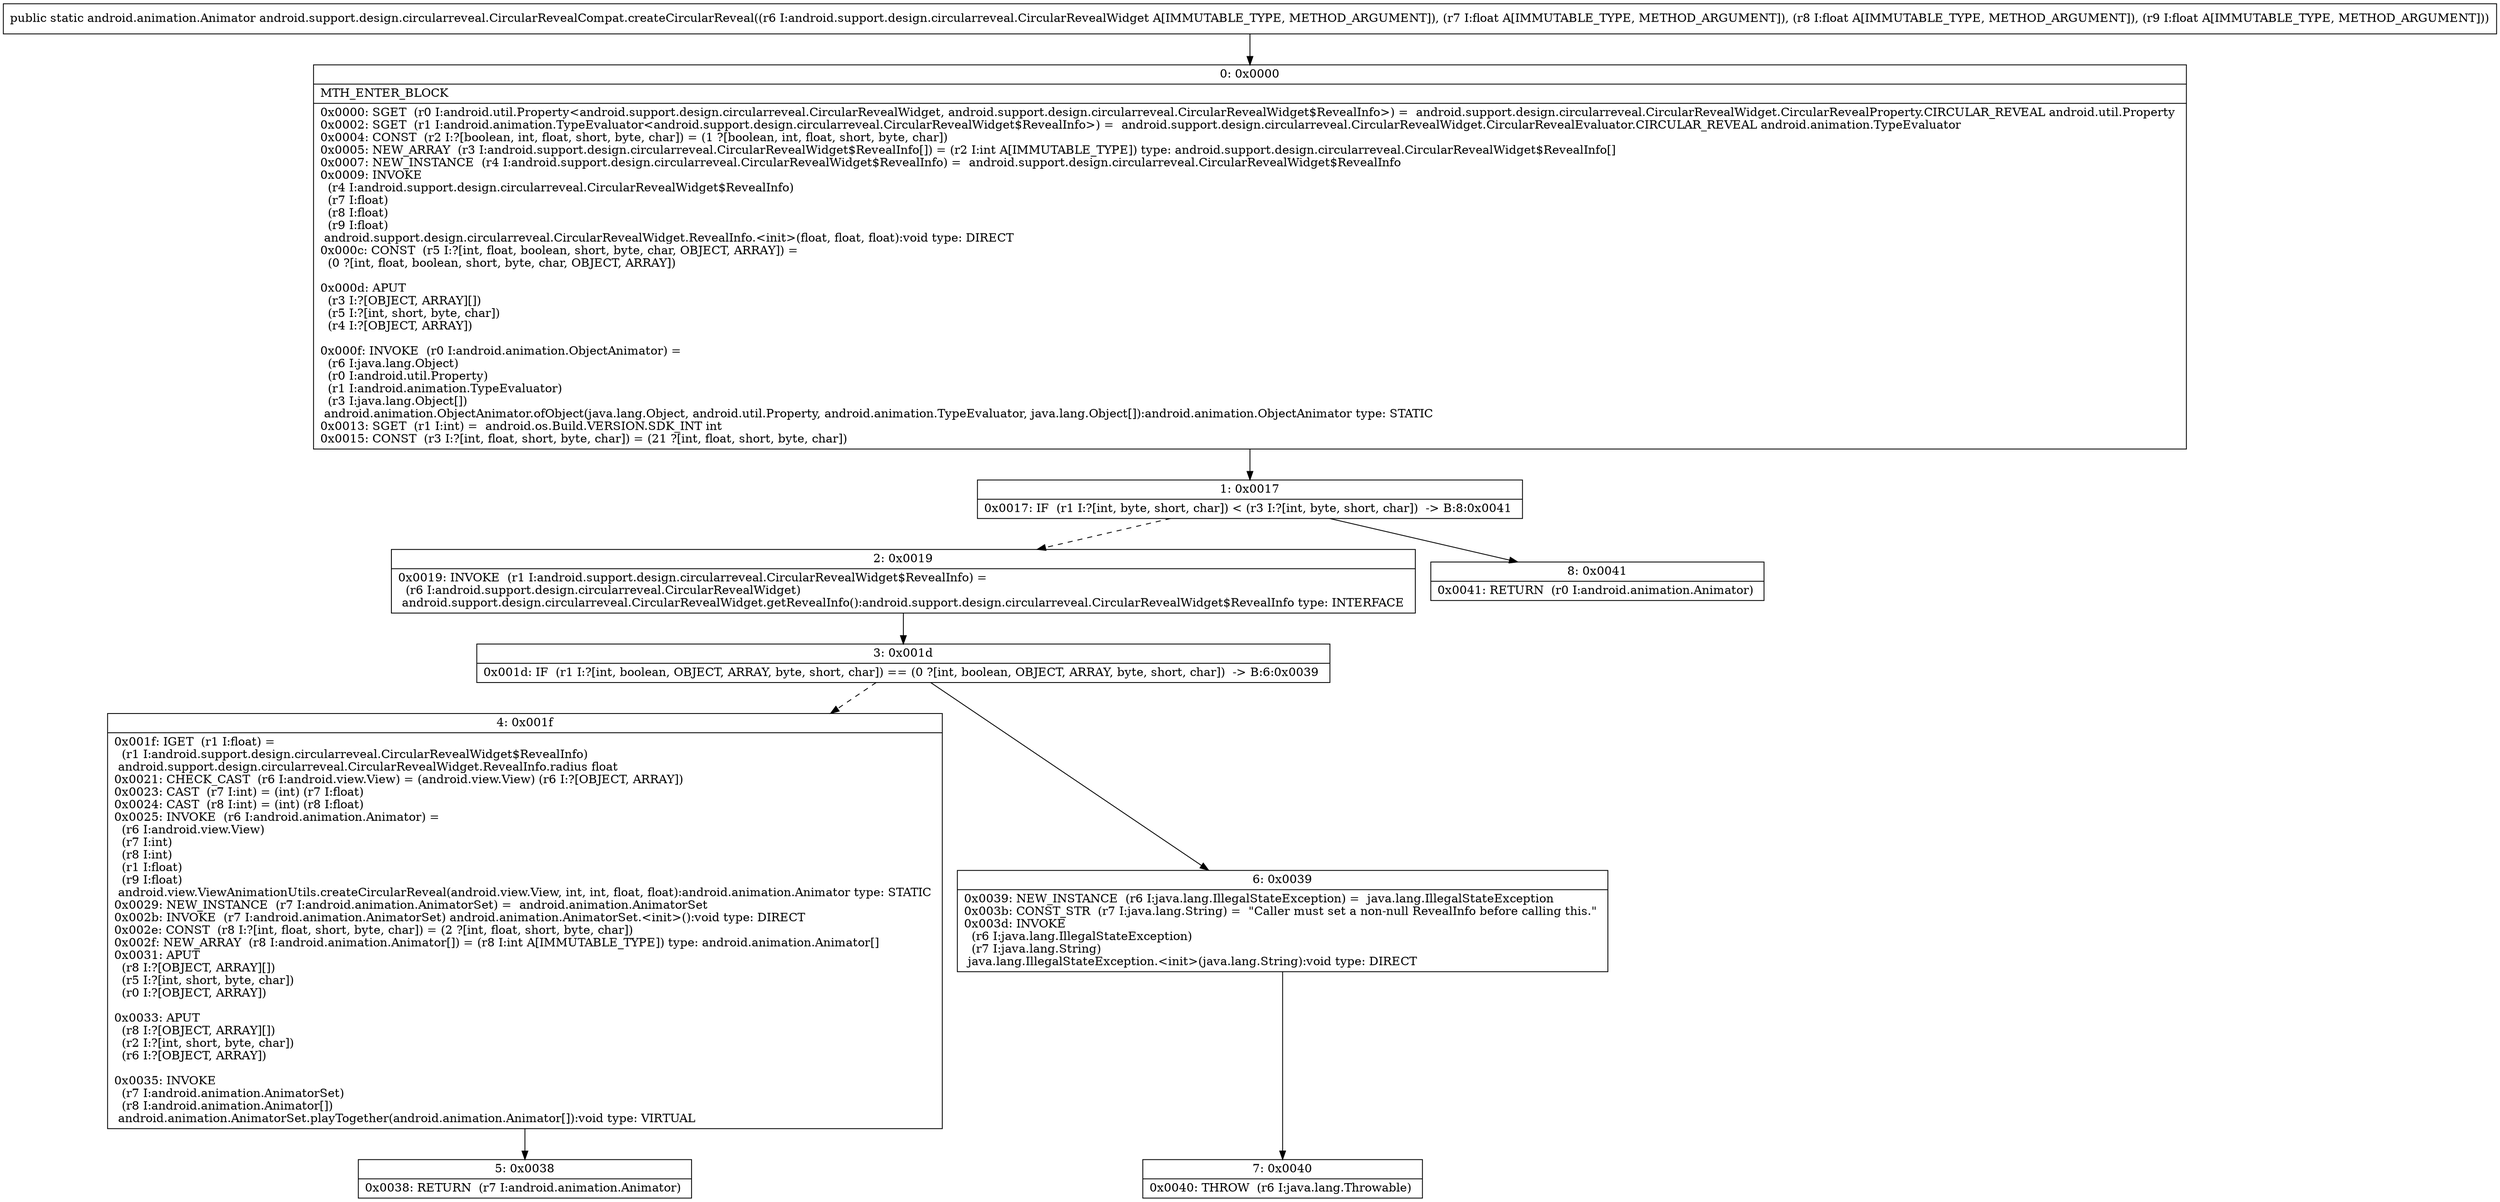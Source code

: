 digraph "CFG forandroid.support.design.circularreveal.CircularRevealCompat.createCircularReveal(Landroid\/support\/design\/circularreveal\/CircularRevealWidget;FFF)Landroid\/animation\/Animator;" {
Node_0 [shape=record,label="{0\:\ 0x0000|MTH_ENTER_BLOCK\l|0x0000: SGET  (r0 I:android.util.Property\<android.support.design.circularreveal.CircularRevealWidget, android.support.design.circularreveal.CircularRevealWidget$RevealInfo\>) =  android.support.design.circularreveal.CircularRevealWidget.CircularRevealProperty.CIRCULAR_REVEAL android.util.Property \l0x0002: SGET  (r1 I:android.animation.TypeEvaluator\<android.support.design.circularreveal.CircularRevealWidget$RevealInfo\>) =  android.support.design.circularreveal.CircularRevealWidget.CircularRevealEvaluator.CIRCULAR_REVEAL android.animation.TypeEvaluator \l0x0004: CONST  (r2 I:?[boolean, int, float, short, byte, char]) = (1 ?[boolean, int, float, short, byte, char]) \l0x0005: NEW_ARRAY  (r3 I:android.support.design.circularreveal.CircularRevealWidget$RevealInfo[]) = (r2 I:int A[IMMUTABLE_TYPE]) type: android.support.design.circularreveal.CircularRevealWidget$RevealInfo[] \l0x0007: NEW_INSTANCE  (r4 I:android.support.design.circularreveal.CircularRevealWidget$RevealInfo) =  android.support.design.circularreveal.CircularRevealWidget$RevealInfo \l0x0009: INVOKE  \l  (r4 I:android.support.design.circularreveal.CircularRevealWidget$RevealInfo)\l  (r7 I:float)\l  (r8 I:float)\l  (r9 I:float)\l android.support.design.circularreveal.CircularRevealWidget.RevealInfo.\<init\>(float, float, float):void type: DIRECT \l0x000c: CONST  (r5 I:?[int, float, boolean, short, byte, char, OBJECT, ARRAY]) = \l  (0 ?[int, float, boolean, short, byte, char, OBJECT, ARRAY])\l \l0x000d: APUT  \l  (r3 I:?[OBJECT, ARRAY][])\l  (r5 I:?[int, short, byte, char])\l  (r4 I:?[OBJECT, ARRAY])\l \l0x000f: INVOKE  (r0 I:android.animation.ObjectAnimator) = \l  (r6 I:java.lang.Object)\l  (r0 I:android.util.Property)\l  (r1 I:android.animation.TypeEvaluator)\l  (r3 I:java.lang.Object[])\l android.animation.ObjectAnimator.ofObject(java.lang.Object, android.util.Property, android.animation.TypeEvaluator, java.lang.Object[]):android.animation.ObjectAnimator type: STATIC \l0x0013: SGET  (r1 I:int) =  android.os.Build.VERSION.SDK_INT int \l0x0015: CONST  (r3 I:?[int, float, short, byte, char]) = (21 ?[int, float, short, byte, char]) \l}"];
Node_1 [shape=record,label="{1\:\ 0x0017|0x0017: IF  (r1 I:?[int, byte, short, char]) \< (r3 I:?[int, byte, short, char])  \-\> B:8:0x0041 \l}"];
Node_2 [shape=record,label="{2\:\ 0x0019|0x0019: INVOKE  (r1 I:android.support.design.circularreveal.CircularRevealWidget$RevealInfo) = \l  (r6 I:android.support.design.circularreveal.CircularRevealWidget)\l android.support.design.circularreveal.CircularRevealWidget.getRevealInfo():android.support.design.circularreveal.CircularRevealWidget$RevealInfo type: INTERFACE \l}"];
Node_3 [shape=record,label="{3\:\ 0x001d|0x001d: IF  (r1 I:?[int, boolean, OBJECT, ARRAY, byte, short, char]) == (0 ?[int, boolean, OBJECT, ARRAY, byte, short, char])  \-\> B:6:0x0039 \l}"];
Node_4 [shape=record,label="{4\:\ 0x001f|0x001f: IGET  (r1 I:float) = \l  (r1 I:android.support.design.circularreveal.CircularRevealWidget$RevealInfo)\l android.support.design.circularreveal.CircularRevealWidget.RevealInfo.radius float \l0x0021: CHECK_CAST  (r6 I:android.view.View) = (android.view.View) (r6 I:?[OBJECT, ARRAY]) \l0x0023: CAST  (r7 I:int) = (int) (r7 I:float) \l0x0024: CAST  (r8 I:int) = (int) (r8 I:float) \l0x0025: INVOKE  (r6 I:android.animation.Animator) = \l  (r6 I:android.view.View)\l  (r7 I:int)\l  (r8 I:int)\l  (r1 I:float)\l  (r9 I:float)\l android.view.ViewAnimationUtils.createCircularReveal(android.view.View, int, int, float, float):android.animation.Animator type: STATIC \l0x0029: NEW_INSTANCE  (r7 I:android.animation.AnimatorSet) =  android.animation.AnimatorSet \l0x002b: INVOKE  (r7 I:android.animation.AnimatorSet) android.animation.AnimatorSet.\<init\>():void type: DIRECT \l0x002e: CONST  (r8 I:?[int, float, short, byte, char]) = (2 ?[int, float, short, byte, char]) \l0x002f: NEW_ARRAY  (r8 I:android.animation.Animator[]) = (r8 I:int A[IMMUTABLE_TYPE]) type: android.animation.Animator[] \l0x0031: APUT  \l  (r8 I:?[OBJECT, ARRAY][])\l  (r5 I:?[int, short, byte, char])\l  (r0 I:?[OBJECT, ARRAY])\l \l0x0033: APUT  \l  (r8 I:?[OBJECT, ARRAY][])\l  (r2 I:?[int, short, byte, char])\l  (r6 I:?[OBJECT, ARRAY])\l \l0x0035: INVOKE  \l  (r7 I:android.animation.AnimatorSet)\l  (r8 I:android.animation.Animator[])\l android.animation.AnimatorSet.playTogether(android.animation.Animator[]):void type: VIRTUAL \l}"];
Node_5 [shape=record,label="{5\:\ 0x0038|0x0038: RETURN  (r7 I:android.animation.Animator) \l}"];
Node_6 [shape=record,label="{6\:\ 0x0039|0x0039: NEW_INSTANCE  (r6 I:java.lang.IllegalStateException) =  java.lang.IllegalStateException \l0x003b: CONST_STR  (r7 I:java.lang.String) =  \"Caller must set a non\-null RevealInfo before calling this.\" \l0x003d: INVOKE  \l  (r6 I:java.lang.IllegalStateException)\l  (r7 I:java.lang.String)\l java.lang.IllegalStateException.\<init\>(java.lang.String):void type: DIRECT \l}"];
Node_7 [shape=record,label="{7\:\ 0x0040|0x0040: THROW  (r6 I:java.lang.Throwable) \l}"];
Node_8 [shape=record,label="{8\:\ 0x0041|0x0041: RETURN  (r0 I:android.animation.Animator) \l}"];
MethodNode[shape=record,label="{public static android.animation.Animator android.support.design.circularreveal.CircularRevealCompat.createCircularReveal((r6 I:android.support.design.circularreveal.CircularRevealWidget A[IMMUTABLE_TYPE, METHOD_ARGUMENT]), (r7 I:float A[IMMUTABLE_TYPE, METHOD_ARGUMENT]), (r8 I:float A[IMMUTABLE_TYPE, METHOD_ARGUMENT]), (r9 I:float A[IMMUTABLE_TYPE, METHOD_ARGUMENT])) }"];
MethodNode -> Node_0;
Node_0 -> Node_1;
Node_1 -> Node_2[style=dashed];
Node_1 -> Node_8;
Node_2 -> Node_3;
Node_3 -> Node_4[style=dashed];
Node_3 -> Node_6;
Node_4 -> Node_5;
Node_6 -> Node_7;
}

